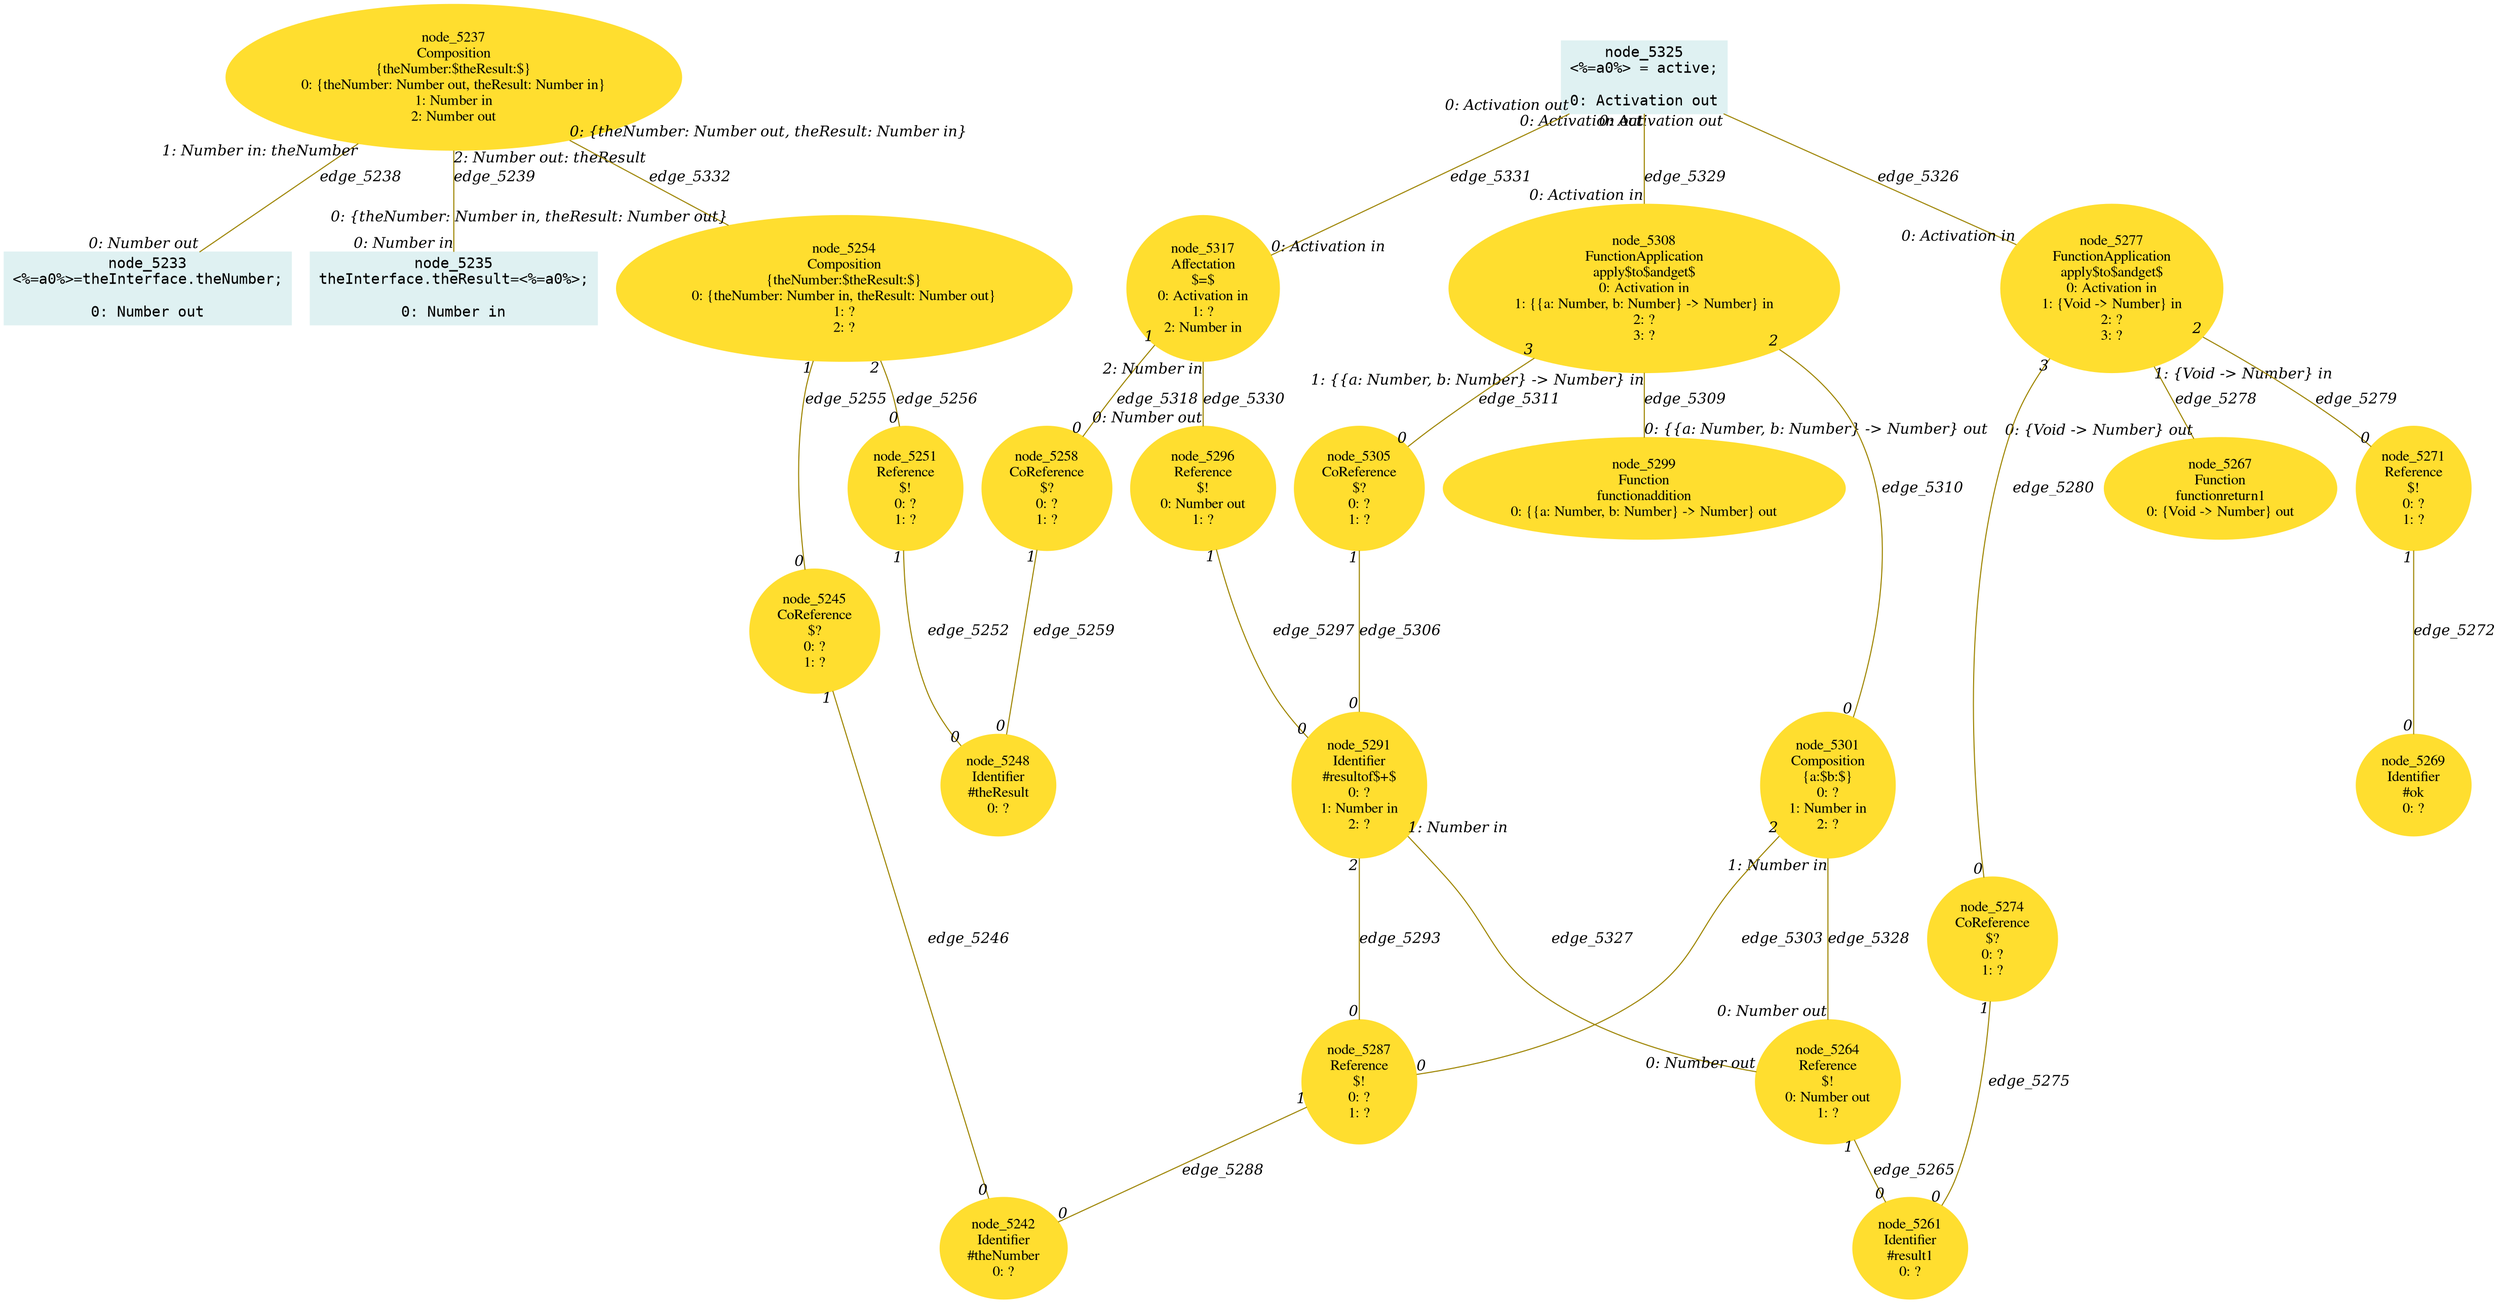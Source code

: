 digraph g{node_5233 [shape="box", style="filled", color="#dff1f2", fontname="Courier", label="node_5233
<%=a0%>=theInterface.theNumber;

0: Number out" ]
node_5235 [shape="box", style="filled", color="#dff1f2", fontname="Courier", label="node_5235
theInterface.theResult=<%=a0%>;

0: Number in" ]
node_5237 [shape="ellipse", style="filled", color="#ffde2f", fontname="Times", label="node_5237
Composition
{theNumber:$theResult:$}
0: {theNumber: Number out, theResult: Number in}
1: Number in
2: Number out" ]
node_5242 [shape="ellipse", style="filled", color="#ffde2f", fontname="Times", label="node_5242
Identifier
#theNumber
0: ?" ]
node_5245 [shape="ellipse", style="filled", color="#ffde2f", fontname="Times", label="node_5245
CoReference
$?
0: ?
1: ?" ]
node_5248 [shape="ellipse", style="filled", color="#ffde2f", fontname="Times", label="node_5248
Identifier
#theResult
0: ?" ]
node_5251 [shape="ellipse", style="filled", color="#ffde2f", fontname="Times", label="node_5251
Reference
$!
0: ?
1: ?" ]
node_5254 [shape="ellipse", style="filled", color="#ffde2f", fontname="Times", label="node_5254
Composition
{theNumber:$theResult:$}
0: {theNumber: Number in, theResult: Number out}
1: ?
2: ?" ]
node_5258 [shape="ellipse", style="filled", color="#ffde2f", fontname="Times", label="node_5258
CoReference
$?
0: ?
1: ?" ]
node_5261 [shape="ellipse", style="filled", color="#ffde2f", fontname="Times", label="node_5261
Identifier
#result1
0: ?" ]
node_5264 [shape="ellipse", style="filled", color="#ffde2f", fontname="Times", label="node_5264
Reference
$!
0: Number out
1: ?" ]
node_5267 [shape="ellipse", style="filled", color="#ffde2f", fontname="Times", label="node_5267
Function
functionreturn1
0: {Void -> Number} out" ]
node_5269 [shape="ellipse", style="filled", color="#ffde2f", fontname="Times", label="node_5269
Identifier
#ok
0: ?" ]
node_5271 [shape="ellipse", style="filled", color="#ffde2f", fontname="Times", label="node_5271
Reference
$!
0: ?
1: ?" ]
node_5274 [shape="ellipse", style="filled", color="#ffde2f", fontname="Times", label="node_5274
CoReference
$?
0: ?
1: ?" ]
node_5277 [shape="ellipse", style="filled", color="#ffde2f", fontname="Times", label="node_5277
FunctionApplication
apply$to$andget$
0: Activation in
1: {Void -> Number} in
2: ?
3: ?" ]
node_5287 [shape="ellipse", style="filled", color="#ffde2f", fontname="Times", label="node_5287
Reference
$!
0: ?
1: ?" ]
node_5291 [shape="ellipse", style="filled", color="#ffde2f", fontname="Times", label="node_5291
Identifier
#resultof$+$
0: ?
1: Number in
2: ?" ]
node_5296 [shape="ellipse", style="filled", color="#ffde2f", fontname="Times", label="node_5296
Reference
$!
0: Number out
1: ?" ]
node_5299 [shape="ellipse", style="filled", color="#ffde2f", fontname="Times", label="node_5299
Function
functionaddition
0: {{a: Number, b: Number} -> Number} out" ]
node_5301 [shape="ellipse", style="filled", color="#ffde2f", fontname="Times", label="node_5301
Composition
{a:$b:$}
0: ?
1: Number in
2: ?" ]
node_5305 [shape="ellipse", style="filled", color="#ffde2f", fontname="Times", label="node_5305
CoReference
$?
0: ?
1: ?" ]
node_5308 [shape="ellipse", style="filled", color="#ffde2f", fontname="Times", label="node_5308
FunctionApplication
apply$to$andget$
0: Activation in
1: {{a: Number, b: Number} -> Number} in
2: ?
3: ?" ]
node_5317 [shape="ellipse", style="filled", color="#ffde2f", fontname="Times", label="node_5317
Affectation
$=$
0: Activation in
1: ?
2: Number in" ]
node_5325 [shape="box", style="filled", color="#dff1f2", fontname="Courier", label="node_5325
<%=a0%> = active;

0: Activation out" ]
node_5237 -> node_5233 [dir=none, arrowHead=none, fontname="Times-Italic", arrowsize=1, color="#9d8400", label="edge_5238",  headlabel="0: Number out", taillabel="1: Number in: theNumber" ]
node_5237 -> node_5235 [dir=none, arrowHead=none, fontname="Times-Italic", arrowsize=1, color="#9d8400", label="edge_5239",  headlabel="0: Number in", taillabel="2: Number out: theResult" ]
node_5245 -> node_5242 [dir=none, arrowHead=none, fontname="Times-Italic", arrowsize=1, color="#9d8400", label="edge_5246",  headlabel="0", taillabel="1" ]
node_5251 -> node_5248 [dir=none, arrowHead=none, fontname="Times-Italic", arrowsize=1, color="#9d8400", label="edge_5252",  headlabel="0", taillabel="1" ]
node_5254 -> node_5245 [dir=none, arrowHead=none, fontname="Times-Italic", arrowsize=1, color="#9d8400", label="edge_5255",  headlabel="0", taillabel="1" ]
node_5254 -> node_5251 [dir=none, arrowHead=none, fontname="Times-Italic", arrowsize=1, color="#9d8400", label="edge_5256",  headlabel="0", taillabel="2" ]
node_5258 -> node_5248 [dir=none, arrowHead=none, fontname="Times-Italic", arrowsize=1, color="#9d8400", label="edge_5259",  headlabel="0", taillabel="1" ]
node_5264 -> node_5261 [dir=none, arrowHead=none, fontname="Times-Italic", arrowsize=1, color="#9d8400", label="edge_5265",  headlabel="0", taillabel="1" ]
node_5271 -> node_5269 [dir=none, arrowHead=none, fontname="Times-Italic", arrowsize=1, color="#9d8400", label="edge_5272",  headlabel="0", taillabel="1" ]
node_5274 -> node_5261 [dir=none, arrowHead=none, fontname="Times-Italic", arrowsize=1, color="#9d8400", label="edge_5275",  headlabel="0", taillabel="1" ]
node_5277 -> node_5267 [dir=none, arrowHead=none, fontname="Times-Italic", arrowsize=1, color="#9d8400", label="edge_5278",  headlabel="0: {Void -> Number} out", taillabel="1: {Void -> Number} in" ]
node_5277 -> node_5271 [dir=none, arrowHead=none, fontname="Times-Italic", arrowsize=1, color="#9d8400", label="edge_5279",  headlabel="0", taillabel="2" ]
node_5277 -> node_5274 [dir=none, arrowHead=none, fontname="Times-Italic", arrowsize=1, color="#9d8400", label="edge_5280",  headlabel="0", taillabel="3" ]
node_5287 -> node_5242 [dir=none, arrowHead=none, fontname="Times-Italic", arrowsize=1, color="#9d8400", label="edge_5288",  headlabel="0", taillabel="1" ]
node_5291 -> node_5287 [dir=none, arrowHead=none, fontname="Times-Italic", arrowsize=1, color="#9d8400", label="edge_5293",  headlabel="0", taillabel="2" ]
node_5296 -> node_5291 [dir=none, arrowHead=none, fontname="Times-Italic", arrowsize=1, color="#9d8400", label="edge_5297",  headlabel="0", taillabel="1" ]
node_5301 -> node_5287 [dir=none, arrowHead=none, fontname="Times-Italic", arrowsize=1, color="#9d8400", label="edge_5303",  headlabel="0", taillabel="2" ]
node_5305 -> node_5291 [dir=none, arrowHead=none, fontname="Times-Italic", arrowsize=1, color="#9d8400", label="edge_5306",  headlabel="0", taillabel="1" ]
node_5308 -> node_5299 [dir=none, arrowHead=none, fontname="Times-Italic", arrowsize=1, color="#9d8400", label="edge_5309",  headlabel="0: {{a: Number, b: Number} -> Number} out", taillabel="1: {{a: Number, b: Number} -> Number} in" ]
node_5308 -> node_5301 [dir=none, arrowHead=none, fontname="Times-Italic", arrowsize=1, color="#9d8400", label="edge_5310",  headlabel="0", taillabel="2" ]
node_5308 -> node_5305 [dir=none, arrowHead=none, fontname="Times-Italic", arrowsize=1, color="#9d8400", label="edge_5311",  headlabel="0", taillabel="3" ]
node_5317 -> node_5258 [dir=none, arrowHead=none, fontname="Times-Italic", arrowsize=1, color="#9d8400", label="edge_5318",  headlabel="0", taillabel="1" ]
node_5325 -> node_5277 [dir=none, arrowHead=none, fontname="Times-Italic", arrowsize=1, color="#9d8400", label="edge_5326",  headlabel="0: Activation in", taillabel="0: Activation out" ]
node_5291 -> node_5264 [dir=none, arrowHead=none, fontname="Times-Italic", arrowsize=1, color="#9d8400", label="edge_5327",  headlabel="0: Number out", taillabel="1: Number in" ]
node_5301 -> node_5264 [dir=none, arrowHead=none, fontname="Times-Italic", arrowsize=1, color="#9d8400", label="edge_5328",  headlabel="0: Number out", taillabel="1: Number in" ]
node_5325 -> node_5308 [dir=none, arrowHead=none, fontname="Times-Italic", arrowsize=1, color="#9d8400", label="edge_5329",  headlabel="0: Activation in", taillabel="0: Activation out" ]
node_5317 -> node_5296 [dir=none, arrowHead=none, fontname="Times-Italic", arrowsize=1, color="#9d8400", label="edge_5330",  headlabel="0: Number out", taillabel="2: Number in" ]
node_5325 -> node_5317 [dir=none, arrowHead=none, fontname="Times-Italic", arrowsize=1, color="#9d8400", label="edge_5331",  headlabel="0: Activation in", taillabel="0: Activation out" ]
node_5237 -> node_5254 [dir=none, arrowHead=none, fontname="Times-Italic", arrowsize=1, color="#9d8400", label="edge_5332",  headlabel="0: {theNumber: Number in, theResult: Number out}", taillabel="0: {theNumber: Number out, theResult: Number in}" ]
}
